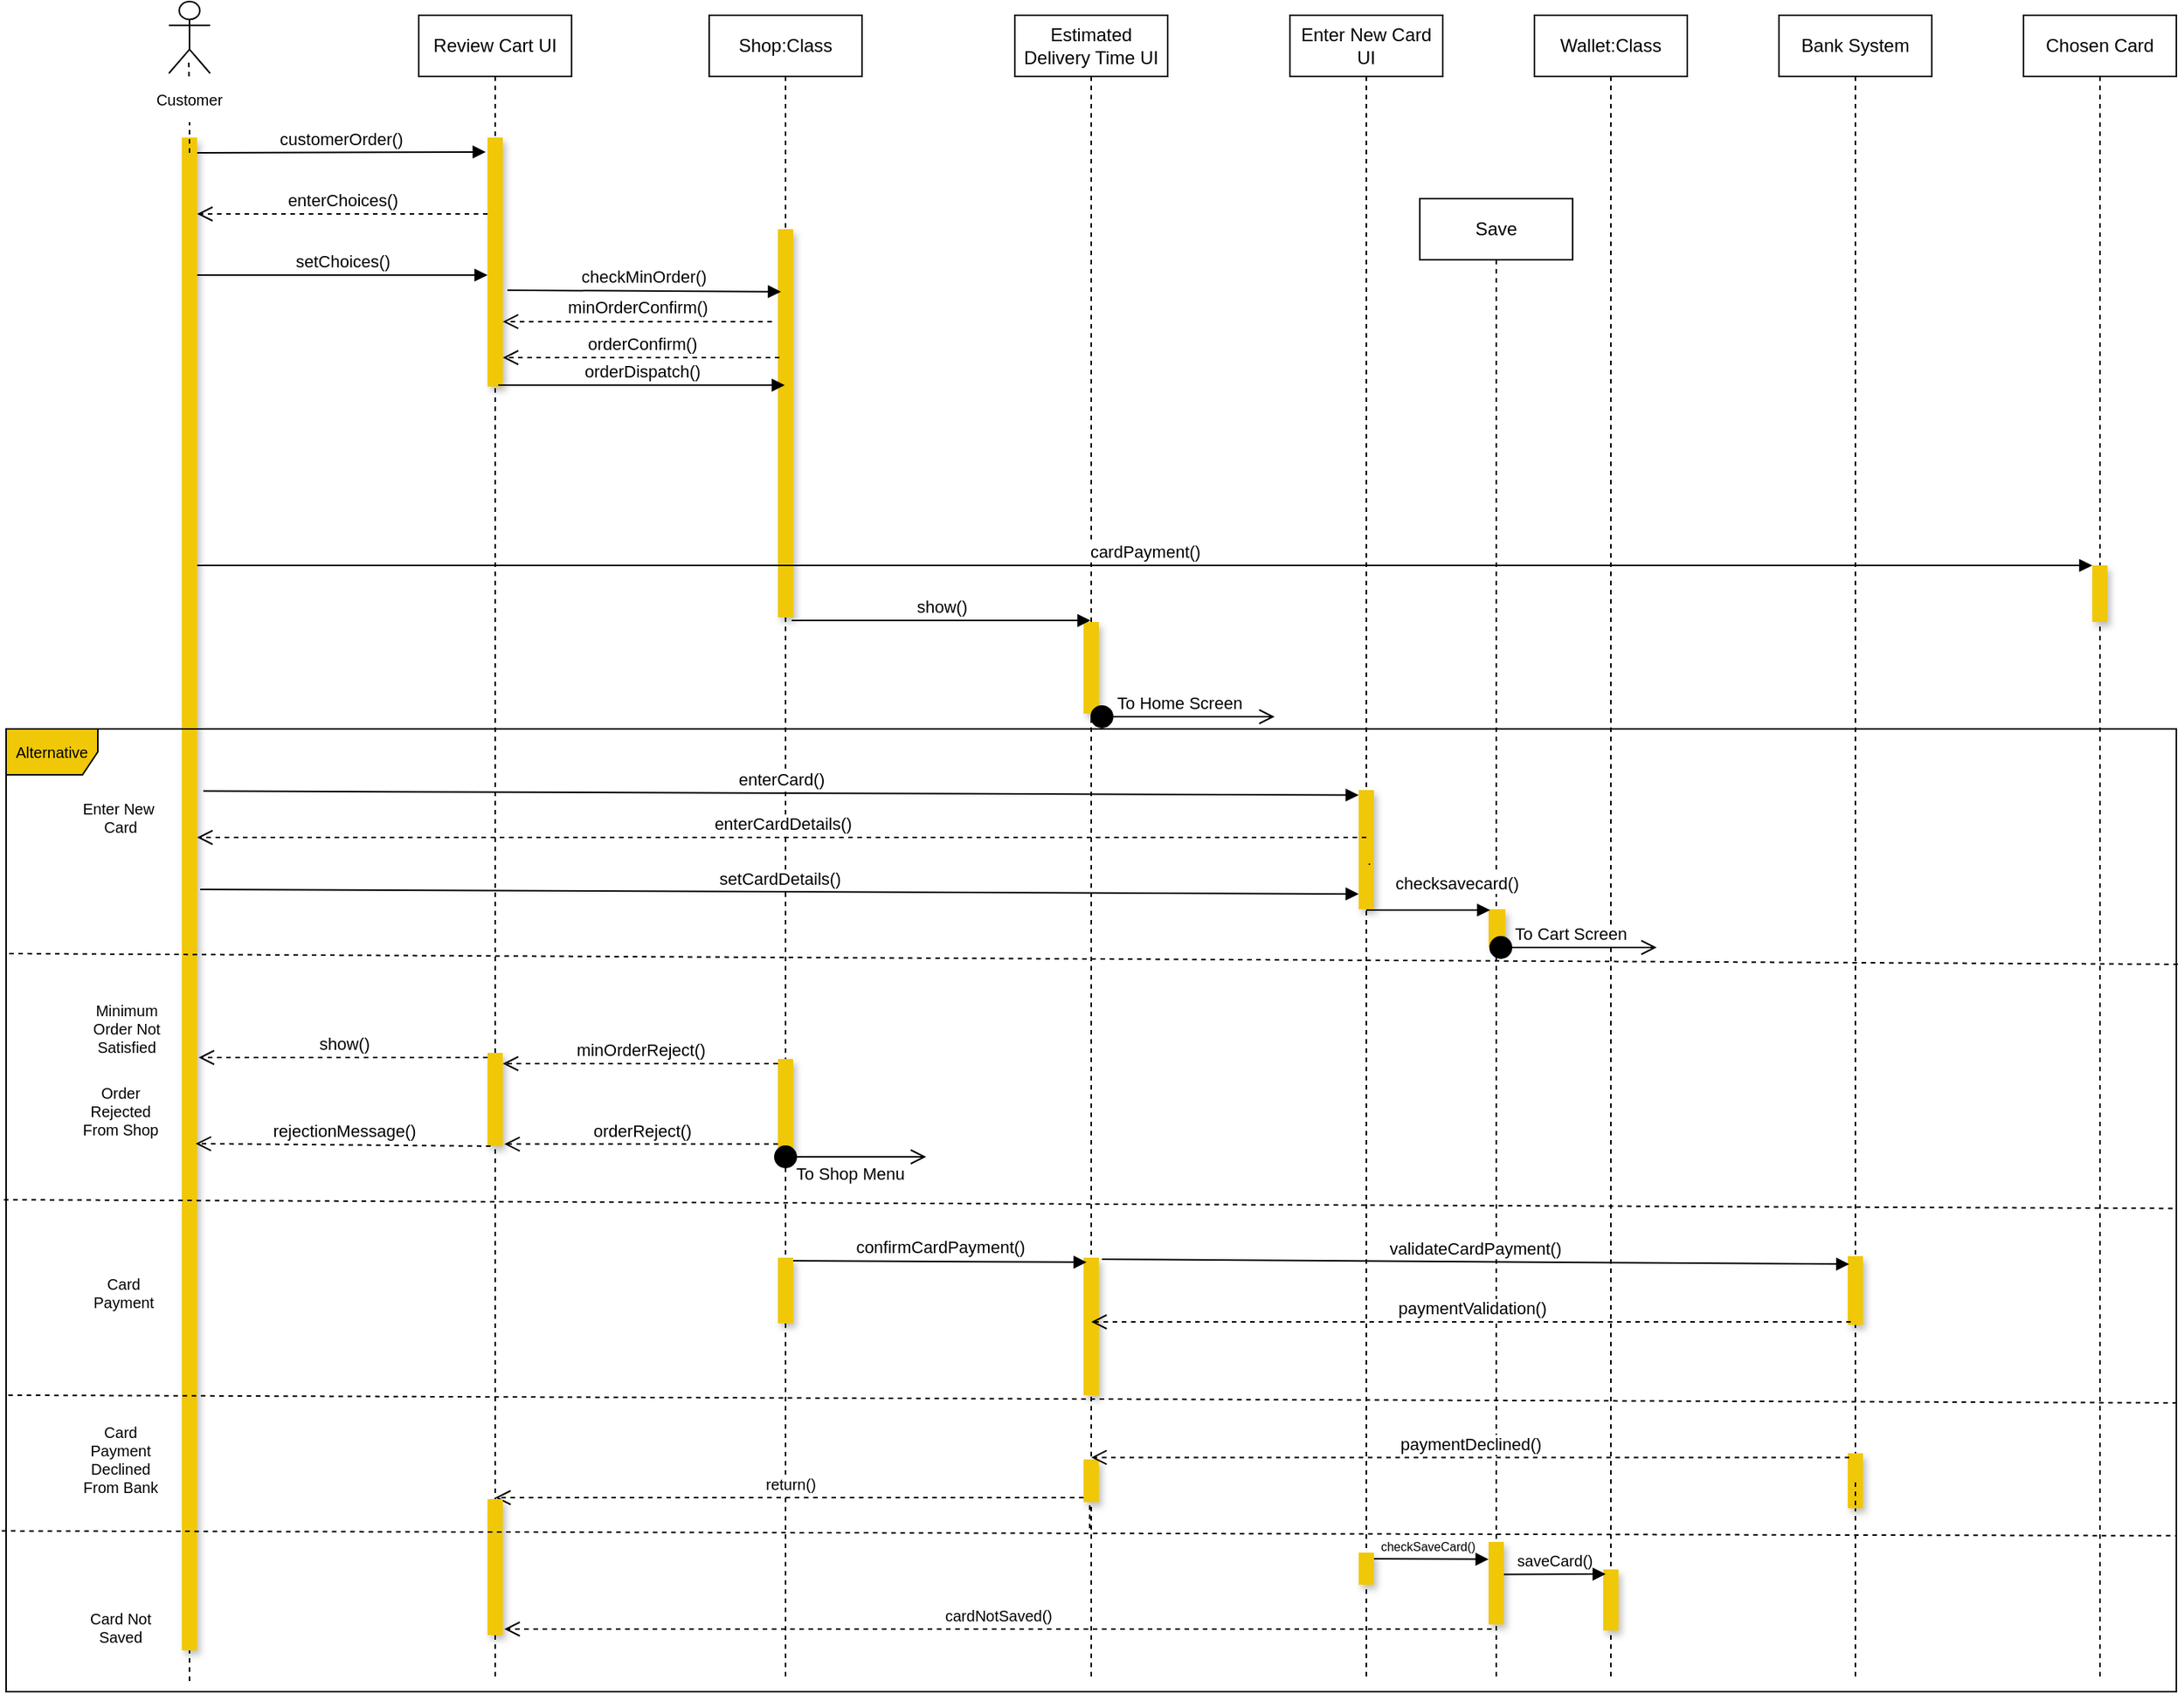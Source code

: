 <mxfile version="17.5.0" type="device"><diagram id="4jHLGuFrBuXHA8Als-5a" name="Page-1"><mxGraphModel dx="2466" dy="1180" grid="0" gridSize="10" guides="1" tooltips="1" connect="1" arrows="1" fold="1" page="0" pageScale="1" pageWidth="1654" pageHeight="1169" math="0" shadow="0"><root><mxCell id="0"/><mxCell id="1" parent="0"/><mxCell id="hD8w3K_8EeqBblj5OV9c-85" value="" style="endArrow=none;dashed=1;html=1;rounded=0;" parent="1" edge="1"><mxGeometry width="50" height="50" relative="1" as="geometry"><mxPoint x="105" y="1180" as="sourcePoint"/><mxPoint x="105" y="1080" as="targetPoint"/></mxGeometry></mxCell><mxCell id="p6PFiXOAZLnbc1Pq5gxq-2" value="Shop:Class" style="shape=umlLifeline;perimeter=lifelinePerimeter;whiteSpace=wrap;html=1;container=1;collapsible=0;recursiveResize=0;outlineConnect=0;fillColor=none;" parent="1" vertex="1"><mxGeometry x="445" y="90" width="100" height="1090" as="geometry"/></mxCell><mxCell id="hD8w3K_8EeqBblj5OV9c-52" value="" style="html=1;points=[];perimeter=orthogonalPerimeter;rounded=0;shadow=1;fillColor=#F0C808;strokeColor=none;" parent="p6PFiXOAZLnbc1Pq5gxq-2" vertex="1"><mxGeometry x="45" y="683" width="10" height="61" as="geometry"/></mxCell><mxCell id="hD8w3K_8EeqBblj5OV9c-63" value="To Shop Menu" style="html=1;verticalAlign=bottom;startArrow=circle;startFill=1;endArrow=open;startSize=6;endSize=8;rounded=0;" parent="p6PFiXOAZLnbc1Pq5gxq-2" edge="1"><mxGeometry y="-20" width="80" relative="1" as="geometry"><mxPoint x="42" y="747" as="sourcePoint"/><mxPoint x="142" y="747" as="targetPoint"/><mxPoint as="offset"/></mxGeometry></mxCell><mxCell id="hD8w3K_8EeqBblj5OV9c-65" value="" style="html=1;points=[];perimeter=orthogonalPerimeter;rounded=0;shadow=1;fillColor=#F0C808;strokeColor=none;" parent="p6PFiXOAZLnbc1Pq5gxq-2" vertex="1"><mxGeometry x="45" y="813" width="10" height="43" as="geometry"/></mxCell><mxCell id="p6PFiXOAZLnbc1Pq5gxq-5" value="Wallet:Class" style="shape=umlLifeline;perimeter=lifelinePerimeter;whiteSpace=wrap;html=1;container=1;collapsible=0;recursiveResize=0;outlineConnect=0;fillColor=none;" parent="1" vertex="1"><mxGeometry x="985" y="90" width="100" height="1090" as="geometry"/></mxCell><mxCell id="p6PFiXOAZLnbc1Pq5gxq-14" value="" style="html=1;points=[];perimeter=orthogonalPerimeter;rounded=0;shadow=1;fillColor=#F0C808;strokeColor=none;" parent="p6PFiXOAZLnbc1Pq5gxq-5" vertex="1"><mxGeometry x="45" y="1017" width="10" height="40" as="geometry"/></mxCell><mxCell id="p6PFiXOAZLnbc1Pq5gxq-8" value="Save" style="shape=umlLifeline;perimeter=lifelinePerimeter;whiteSpace=wrap;html=1;container=1;collapsible=0;recursiveResize=0;outlineConnect=0;fillColor=none;" parent="1" vertex="1"><mxGeometry x="910" y="210" width="100" height="970" as="geometry"/></mxCell><mxCell id="p6PFiXOAZLnbc1Pq5gxq-12" value="" style="html=1;points=[];perimeter=orthogonalPerimeter;rounded=0;shadow=1;fillColor=#F0C808;strokeColor=none;" parent="p6PFiXOAZLnbc1Pq5gxq-8" vertex="1"><mxGeometry x="45" y="879" width="10" height="54" as="geometry"/></mxCell><mxCell id="hD8w3K_8EeqBblj5OV9c-33" value="" style="html=1;points=[];perimeter=orthogonalPerimeter;rounded=0;shadow=1;fillColor=#F0C808;strokeColor=none;" parent="p6PFiXOAZLnbc1Pq5gxq-8" vertex="1"><mxGeometry x="45" y="465" width="11" height="25" as="geometry"/></mxCell><mxCell id="hD8w3K_8EeqBblj5OV9c-62" value="To Cart Screen&amp;nbsp;" style="html=1;verticalAlign=bottom;startArrow=circle;startFill=1;endArrow=open;startSize=6;endSize=8;rounded=0;" parent="p6PFiXOAZLnbc1Pq5gxq-8" edge="1"><mxGeometry width="80" relative="1" as="geometry"><mxPoint x="45" y="490" as="sourcePoint"/><mxPoint x="155" y="490" as="targetPoint"/></mxGeometry></mxCell><mxCell id="p6PFiXOAZLnbc1Pq5gxq-7" value="Chosen Card" style="shape=umlLifeline;perimeter=lifelinePerimeter;whiteSpace=wrap;html=1;container=1;collapsible=0;recursiveResize=0;outlineConnect=0;fillColor=none;" parent="1" vertex="1"><mxGeometry x="1305" y="90" width="100" height="1090" as="geometry"/></mxCell><mxCell id="Kb6nnGazSWNd0cCelyOv-3" value="" style="html=1;points=[];perimeter=orthogonalPerimeter;rounded=0;shadow=1;fillColor=#F0C808;strokeColor=none;" parent="p6PFiXOAZLnbc1Pq5gxq-7" vertex="1"><mxGeometry x="45" y="360" width="10" height="37" as="geometry"/></mxCell><mxCell id="p6PFiXOAZLnbc1Pq5gxq-6" value="Bank System" style="shape=umlLifeline;perimeter=lifelinePerimeter;whiteSpace=wrap;html=1;container=1;collapsible=0;recursiveResize=0;outlineConnect=0;fillColor=none;" parent="1" vertex="1"><mxGeometry x="1145" y="90" width="100" height="1090" as="geometry"/></mxCell><mxCell id="p6PFiXOAZLnbc1Pq5gxq-13" value="&lt;font style=&quot;font-size: 10px;&quot;&gt;saveCard()&lt;/font&gt;" style="html=1;verticalAlign=bottom;endArrow=block;rounded=0;fontSize=8;jumpSize=6;entryX=0.161;entryY=0.395;entryDx=0;entryDy=0;entryPerimeter=0;" parent="p6PFiXOAZLnbc1Pq5gxq-6" edge="1"><mxGeometry width="80" relative="1" as="geometry"><mxPoint x="-180" y="1020.25" as="sourcePoint"/><mxPoint x="-113.39" y="1020" as="targetPoint"/></mxGeometry></mxCell><mxCell id="hD8w3K_8EeqBblj5OV9c-80" value="" style="html=1;points=[];perimeter=orthogonalPerimeter;rounded=0;shadow=1;fillColor=#F0C808;strokeColor=none;" parent="p6PFiXOAZLnbc1Pq5gxq-6" vertex="1"><mxGeometry x="45" y="941" width="10" height="36" as="geometry"/></mxCell><mxCell id="hD8w3K_8EeqBblj5OV9c-70" value="" style="html=1;points=[];perimeter=orthogonalPerimeter;rounded=0;shadow=1;fillColor=#F0C808;strokeColor=none;" parent="p6PFiXOAZLnbc1Pq5gxq-6" vertex="1"><mxGeometry x="45" y="812" width="10" height="45" as="geometry"/></mxCell><mxCell id="p6PFiXOAZLnbc1Pq5gxq-4" value="Enter New Card UI" style="shape=umlLifeline;perimeter=lifelinePerimeter;whiteSpace=wrap;html=1;container=1;collapsible=0;recursiveResize=0;outlineConnect=0;fillColor=none;" parent="1" vertex="1"><mxGeometry x="825" y="90" width="100" height="1090" as="geometry"/></mxCell><mxCell id="p6PFiXOAZLnbc1Pq5gxq-11" value="&lt;font style=&quot;font-size: 8px;&quot;&gt;checkSaveCard()&lt;/font&gt;" style="html=1;verticalAlign=bottom;endArrow=block;rounded=0;exitX=1.072;exitY=0.952;exitDx=0;exitDy=0;exitPerimeter=0;entryX=0.5;entryY=0.063;entryDx=0;entryDy=0;entryPerimeter=0;jumpSize=6;" parent="p6PFiXOAZLnbc1Pq5gxq-4" edge="1"><mxGeometry width="80" relative="1" as="geometry"><mxPoint x="50.72" y="1010" as="sourcePoint"/><mxPoint x="130" y="1010.32" as="targetPoint"/></mxGeometry></mxCell><mxCell id="hD8w3K_8EeqBblj5OV9c-29" value="" style="html=1;points=[];perimeter=orthogonalPerimeter;rounded=0;shadow=1;fillColor=#F0C808;strokeColor=none;" parent="p6PFiXOAZLnbc1Pq5gxq-4" vertex="1"><mxGeometry x="45" y="507" width="10" height="78" as="geometry"/></mxCell><mxCell id="18UEEKe7OmILtH5rCRJ5-2" value="" style="html=1;points=[];perimeter=orthogonalPerimeter;rounded=0;shadow=1;fillColor=#F0C808;strokeColor=none;" vertex="1" parent="p6PFiXOAZLnbc1Pq5gxq-4"><mxGeometry x="45" y="1006" width="10" height="21" as="geometry"/></mxCell><mxCell id="p6PFiXOAZLnbc1Pq5gxq-3" value="Estimated Delivery Time UI" style="shape=umlLifeline;perimeter=lifelinePerimeter;whiteSpace=wrap;html=1;container=1;collapsible=0;recursiveResize=0;outlineConnect=0;fillColor=none;" parent="1" vertex="1"><mxGeometry x="645" y="90" width="100" height="1090" as="geometry"/></mxCell><mxCell id="p6PFiXOAZLnbc1Pq5gxq-17" value="return()" style="html=1;verticalAlign=bottom;endArrow=open;dashed=1;endSize=8;rounded=0;fontSize=10;jumpSize=6;" parent="p6PFiXOAZLnbc1Pq5gxq-3" target="p6PFiXOAZLnbc1Pq5gxq-1" edge="1"><mxGeometry relative="1" as="geometry"><mxPoint x="45" y="970" as="sourcePoint"/><mxPoint x="-35" y="970" as="targetPoint"/></mxGeometry></mxCell><mxCell id="hD8w3K_8EeqBblj5OV9c-24" value="" style="html=1;points=[];perimeter=orthogonalPerimeter;rounded=0;shadow=1;fillColor=#F0C808;strokeColor=none;" parent="p6PFiXOAZLnbc1Pq5gxq-3" vertex="1"><mxGeometry x="45" y="397" width="10" height="60" as="geometry"/></mxCell><mxCell id="hD8w3K_8EeqBblj5OV9c-75" value="" style="html=1;points=[];perimeter=orthogonalPerimeter;rounded=0;shadow=1;fillColor=#F0C808;strokeColor=none;" parent="p6PFiXOAZLnbc1Pq5gxq-3" vertex="1"><mxGeometry x="45" y="813" width="10" height="90" as="geometry"/></mxCell><mxCell id="p6PFiXOAZLnbc1Pq5gxq-1" value="Review Cart UI" style="shape=umlLifeline;perimeter=lifelinePerimeter;whiteSpace=wrap;html=1;container=1;collapsible=0;recursiveResize=0;outlineConnect=0;fillColor=none;" parent="1" vertex="1"><mxGeometry x="255" y="90" width="100" height="1090" as="geometry"/></mxCell><mxCell id="p6PFiXOAZLnbc1Pq5gxq-16" value="" style="html=1;points=[];perimeter=orthogonalPerimeter;rounded=0;shadow=1;fillColor=#F0C808;strokeColor=none;" parent="p6PFiXOAZLnbc1Pq5gxq-1" vertex="1"><mxGeometry x="45" y="971" width="10" height="89" as="geometry"/></mxCell><mxCell id="hD8w3K_8EeqBblj5OV9c-54" value="" style="html=1;points=[];perimeter=orthogonalPerimeter;rounded=0;shadow=1;fillColor=#F0C808;strokeColor=none;" parent="p6PFiXOAZLnbc1Pq5gxq-1" vertex="1"><mxGeometry x="45" y="679" width="10" height="61" as="geometry"/></mxCell><mxCell id="hD8w3K_8EeqBblj5OV9c-2" value="" style="shape=umlActor;verticalLabelPosition=bottom;verticalAlign=top;html=1;rounded=1;" parent="1" vertex="1"><mxGeometry x="91.5" y="81" width="27" height="47" as="geometry"/></mxCell><mxCell id="hD8w3K_8EeqBblj5OV9c-6" value="" style="endArrow=none;dashed=1;html=1;rounded=0;startArrow=none;" parent="1" source="p6PFiXOAZLnbc1Pq5gxq-29" edge="1"><mxGeometry width="50" height="50" relative="1" as="geometry"><mxPoint x="105" y="180" as="sourcePoint"/><mxPoint x="104.5" y="120" as="targetPoint"/></mxGeometry></mxCell><mxCell id="hD8w3K_8EeqBblj5OV9c-7" value="" style="html=1;points=[];perimeter=orthogonalPerimeter;rounded=0;fillColor=#F0C808;strokeColor=none;shadow=1;" parent="1" vertex="1"><mxGeometry x="100" y="170" width="10" height="990" as="geometry"/></mxCell><mxCell id="hD8w3K_8EeqBblj5OV9c-9" value="" style="html=1;points=[];perimeter=orthogonalPerimeter;rounded=0;shadow=1;fillColor=#F0C808;strokeColor=none;" parent="1" vertex="1"><mxGeometry x="300" y="170" width="10" height="163" as="geometry"/></mxCell><mxCell id="hD8w3K_8EeqBblj5OV9c-10" value="customerOrder()" style="html=1;verticalAlign=bottom;endArrow=block;rounded=0;entryX=-0.115;entryY=0.058;entryDx=0;entryDy=0;entryPerimeter=0;" parent="1" target="hD8w3K_8EeqBblj5OV9c-9" edge="1"><mxGeometry width="80" relative="1" as="geometry"><mxPoint x="110" y="180" as="sourcePoint"/><mxPoint x="190" y="180" as="targetPoint"/></mxGeometry></mxCell><mxCell id="hD8w3K_8EeqBblj5OV9c-11" value="enterChoices()" style="html=1;verticalAlign=bottom;endArrow=open;dashed=1;endSize=8;rounded=0;" parent="1" edge="1"><mxGeometry relative="1" as="geometry"><mxPoint x="300" y="220" as="sourcePoint"/><mxPoint x="110" y="220" as="targetPoint"/></mxGeometry></mxCell><mxCell id="hD8w3K_8EeqBblj5OV9c-13" value="setChoices()" style="html=1;verticalAlign=bottom;endArrow=block;rounded=0;" parent="1" edge="1"><mxGeometry width="80" relative="1" as="geometry"><mxPoint x="110" y="260" as="sourcePoint"/><mxPoint x="300" y="260" as="targetPoint"/></mxGeometry></mxCell><mxCell id="hD8w3K_8EeqBblj5OV9c-17" value="" style="html=1;points=[];perimeter=orthogonalPerimeter;rounded=0;shadow=1;fillColor=#F0C808;strokeColor=none;" parent="1" vertex="1"><mxGeometry x="490" y="230" width="10" height="254" as="geometry"/></mxCell><mxCell id="hD8w3K_8EeqBblj5OV9c-18" value="checkMinOrder()" style="html=1;verticalAlign=bottom;endArrow=block;rounded=0;entryX=0.2;entryY=0.161;entryDx=0;entryDy=0;entryPerimeter=0;exitX=1.3;exitY=0.613;exitDx=0;exitDy=0;exitPerimeter=0;" parent="1" edge="1" target="hD8w3K_8EeqBblj5OV9c-17" source="hD8w3K_8EeqBblj5OV9c-9"><mxGeometry width="80" relative="1" as="geometry"><mxPoint x="310" y="284.5" as="sourcePoint"/><mxPoint x="490" y="285" as="targetPoint"/></mxGeometry></mxCell><mxCell id="hD8w3K_8EeqBblj5OV9c-19" value="minOrderConfirm()" style="html=1;verticalAlign=bottom;endArrow=open;dashed=1;endSize=8;rounded=0;exitX=-0.389;exitY=0.238;exitDx=0;exitDy=0;exitPerimeter=0;" parent="1" source="hD8w3K_8EeqBblj5OV9c-17" target="hD8w3K_8EeqBblj5OV9c-9" edge="1"><mxGeometry relative="1" as="geometry"><mxPoint x="500" y="304.5" as="sourcePoint"/><mxPoint x="420" y="304.5" as="targetPoint"/></mxGeometry></mxCell><mxCell id="hD8w3K_8EeqBblj5OV9c-20" value="orderDispatch()" style="html=1;verticalAlign=bottom;endArrow=block;rounded=0;exitX=0.7;exitY=0.994;exitDx=0;exitDy=0;exitPerimeter=0;" parent="1" source="hD8w3K_8EeqBblj5OV9c-9" target="p6PFiXOAZLnbc1Pq5gxq-2" edge="1"><mxGeometry width="80" relative="1" as="geometry"><mxPoint x="320" y="345" as="sourcePoint"/><mxPoint x="489" y="328" as="targetPoint"/><Array as="points"/></mxGeometry></mxCell><mxCell id="hD8w3K_8EeqBblj5OV9c-21" value="orderConfirm()" style="html=1;verticalAlign=bottom;endArrow=open;dashed=1;endSize=8;rounded=0;" parent="1" target="hD8w3K_8EeqBblj5OV9c-9" edge="1"><mxGeometry relative="1" as="geometry"><mxPoint x="491" y="314" as="sourcePoint"/><mxPoint x="420" y="364.5" as="targetPoint"/></mxGeometry></mxCell><mxCell id="hD8w3K_8EeqBblj5OV9c-25" value="show()" style="html=1;verticalAlign=bottom;endArrow=block;rounded=0;exitX=0.9;exitY=1.008;exitDx=0;exitDy=0;exitPerimeter=0;" parent="1" source="hD8w3K_8EeqBblj5OV9c-17" edge="1" target="p6PFiXOAZLnbc1Pq5gxq-3"><mxGeometry width="80" relative="1" as="geometry"><mxPoint x="500" y="460" as="sourcePoint"/><mxPoint x="690" y="480" as="targetPoint"/><Array as="points"/></mxGeometry></mxCell><mxCell id="hD8w3K_8EeqBblj5OV9c-30" value="enterCard()" style="html=1;verticalAlign=bottom;endArrow=block;rounded=0;entryX=0;entryY=0.042;entryDx=0;entryDy=0;entryPerimeter=0;exitX=1.4;exitY=0.432;exitDx=0;exitDy=0;exitPerimeter=0;" parent="1" target="hD8w3K_8EeqBblj5OV9c-29" edge="1" source="hD8w3K_8EeqBblj5OV9c-7"><mxGeometry width="80" relative="1" as="geometry"><mxPoint x="108" y="587" as="sourcePoint"/><mxPoint x="875" y="570" as="targetPoint"/></mxGeometry></mxCell><mxCell id="hD8w3K_8EeqBblj5OV9c-41" value="" style="endArrow=none;dashed=1;html=1;rounded=0;startArrow=none;" parent="1" edge="1"><mxGeometry width="50" height="50" relative="1" as="geometry"><mxPoint x="877" y="645" as="sourcePoint"/><mxPoint x="877" y="646" as="targetPoint"/></mxGeometry></mxCell><mxCell id="hD8w3K_8EeqBblj5OV9c-42" value="enterCardDetails()" style="html=1;verticalAlign=bottom;endArrow=open;dashed=1;endSize=8;rounded=0;" parent="1" edge="1" target="hD8w3K_8EeqBblj5OV9c-7"><mxGeometry relative="1" as="geometry"><mxPoint x="875" y="628" as="sourcePoint"/><mxPoint x="109" y="610" as="targetPoint"/></mxGeometry></mxCell><mxCell id="hD8w3K_8EeqBblj5OV9c-45" value="setCardDetails()" style="html=1;verticalAlign=bottom;endArrow=block;rounded=0;entryX=0;entryY=0.872;entryDx=0;entryDy=0;entryPerimeter=0;exitX=1.2;exitY=0.497;exitDx=0;exitDy=0;exitPerimeter=0;" parent="1" target="hD8w3K_8EeqBblj5OV9c-29" edge="1" source="hD8w3K_8EeqBblj5OV9c-7"><mxGeometry width="80" relative="1" as="geometry"><mxPoint x="110" y="640" as="sourcePoint"/><mxPoint x="190" y="640" as="targetPoint"/></mxGeometry></mxCell><mxCell id="hD8w3K_8EeqBblj5OV9c-55" value="minOrderReject()" style="html=1;verticalAlign=bottom;endArrow=open;dashed=1;endSize=8;rounded=0;" parent="1" edge="1"><mxGeometry relative="1" as="geometry"><mxPoint x="490" y="776" as="sourcePoint"/><mxPoint x="310" y="776" as="targetPoint"/></mxGeometry></mxCell><mxCell id="hD8w3K_8EeqBblj5OV9c-56" value="show()" style="html=1;verticalAlign=bottom;endArrow=open;dashed=1;endSize=8;rounded=0;" parent="1" edge="1"><mxGeometry relative="1" as="geometry"><mxPoint x="300" y="772" as="sourcePoint"/><mxPoint x="111" y="772" as="targetPoint"/><Array as="points"><mxPoint x="210" y="772"/></Array></mxGeometry></mxCell><mxCell id="hD8w3K_8EeqBblj5OV9c-57" value="orderReject()" style="html=1;verticalAlign=bottom;endArrow=open;dashed=1;endSize=8;rounded=0;entryX=1.1;entryY=0.978;entryDx=0;entryDy=0;entryPerimeter=0;" parent="1" target="hD8w3K_8EeqBblj5OV9c-54" edge="1" source="hD8w3K_8EeqBblj5OV9c-52"><mxGeometry relative="1" as="geometry"><mxPoint x="490" y="740" as="sourcePoint"/><mxPoint x="410" y="740" as="targetPoint"/><Array as="points"/></mxGeometry></mxCell><mxCell id="hD8w3K_8EeqBblj5OV9c-58" value="rejectionMessage()" style="html=1;verticalAlign=bottom;endArrow=open;dashed=1;endSize=8;rounded=0;exitX=0.2;exitY=1;exitDx=0;exitDy=0;exitPerimeter=0;entryX=0.9;entryY=0.665;entryDx=0;entryDy=0;entryPerimeter=0;" parent="1" edge="1" target="hD8w3K_8EeqBblj5OV9c-7" source="hD8w3K_8EeqBblj5OV9c-54"><mxGeometry relative="1" as="geometry"><mxPoint x="300" y="760" as="sourcePoint"/><mxPoint x="114" y="766" as="targetPoint"/></mxGeometry></mxCell><mxCell id="hD8w3K_8EeqBblj5OV9c-59" value="confirmCardPayment()" style="html=1;verticalAlign=bottom;endArrow=block;rounded=0;exitX=1;exitY=0.047;exitDx=0;exitDy=0;exitPerimeter=0;entryX=0.2;entryY=0.033;entryDx=0;entryDy=0;entryPerimeter=0;" parent="1" source="hD8w3K_8EeqBblj5OV9c-65" edge="1" target="hD8w3K_8EeqBblj5OV9c-75"><mxGeometry width="80" relative="1" as="geometry"><mxPoint x="510" y="879.41" as="sourcePoint"/><mxPoint x="690" y="880" as="targetPoint"/></mxGeometry></mxCell><mxCell id="hD8w3K_8EeqBblj5OV9c-60" value="To Home Screen&amp;nbsp;" style="html=1;verticalAlign=bottom;startArrow=circle;startFill=1;endArrow=open;startSize=6;endSize=8;rounded=0;exitX=0.4;exitY=1.033;exitDx=0;exitDy=0;exitPerimeter=0;" parent="1" edge="1" source="hD8w3K_8EeqBblj5OV9c-24"><mxGeometry width="80" relative="1" as="geometry"><mxPoint x="700" y="500" as="sourcePoint"/><mxPoint x="815" y="549" as="targetPoint"/></mxGeometry></mxCell><mxCell id="hD8w3K_8EeqBblj5OV9c-72" value="validateCardPayment()" style="html=1;verticalAlign=bottom;endArrow=block;rounded=0;entryX=0.1;entryY=0.116;entryDx=0;entryDy=0;entryPerimeter=0;" parent="1" target="hD8w3K_8EeqBblj5OV9c-70" edge="1"><mxGeometry width="80" relative="1" as="geometry"><mxPoint x="702" y="904" as="sourcePoint"/><mxPoint x="780" y="899.41" as="targetPoint"/></mxGeometry></mxCell><mxCell id="hD8w3K_8EeqBblj5OV9c-73" value="paymentValidation()" style="html=1;verticalAlign=bottom;endArrow=open;dashed=1;endSize=8;rounded=0;exitX=0.2;exitY=0.956;exitDx=0;exitDy=0;exitPerimeter=0;" parent="1" edge="1" source="hD8w3K_8EeqBblj5OV9c-70"><mxGeometry relative="1" as="geometry"><mxPoint x="1190" y="930" as="sourcePoint"/><mxPoint x="695" y="945" as="targetPoint"/></mxGeometry></mxCell><mxCell id="hD8w3K_8EeqBblj5OV9c-79" value="" style="endArrow=none;dashed=1;html=1;rounded=0;" parent="1" target="hD8w3K_8EeqBblj5OV9c-78" edge="1"><mxGeometry width="50" height="50" relative="1" as="geometry"><mxPoint x="694" y="1080" as="sourcePoint"/><mxPoint x="694.41" y="960" as="targetPoint"/></mxGeometry></mxCell><mxCell id="hD8w3K_8EeqBblj5OV9c-78" value="" style="html=1;points=[];perimeter=orthogonalPerimeter;rounded=0;shadow=1;fillColor=#F0C808;strokeColor=none;" parent="1" vertex="1"><mxGeometry x="690" y="1035" width="10" height="28" as="geometry"/></mxCell><mxCell id="hD8w3K_8EeqBblj5OV9c-81" value="" style="endArrow=none;dashed=1;html=1;rounded=0;entryX=0.5;entryY=1;entryDx=0;entryDy=0;startArrow=none;" parent="1" target="hD8w3K_8EeqBblj5OV9c-80" edge="1"><mxGeometry width="50" height="50" relative="1" as="geometry"><mxPoint x="1195" y="1050" as="sourcePoint"/><mxPoint x="1195" y="940" as="targetPoint"/></mxGeometry></mxCell><mxCell id="hD8w3K_8EeqBblj5OV9c-82" value="paymentDeclined()" style="html=1;verticalAlign=bottom;endArrow=open;dashed=1;endSize=8;rounded=0;exitX=0.1;exitY=0.075;exitDx=0;exitDy=0;exitPerimeter=0;" parent="1" target="p6PFiXOAZLnbc1Pq5gxq-3" edge="1" source="hD8w3K_8EeqBblj5OV9c-80"><mxGeometry relative="1" as="geometry"><mxPoint x="1200" y="1029.41" as="sourcePoint"/><mxPoint x="1120" y="1029.41" as="targetPoint"/></mxGeometry></mxCell><mxCell id="Kb6nnGazSWNd0cCelyOv-6" value="cardPayment()" style="html=1;verticalAlign=bottom;endArrow=block;rounded=0;" parent="1" target="Kb6nnGazSWNd0cCelyOv-3" edge="1"><mxGeometry width="80" relative="1" as="geometry"><mxPoint x="110" y="450" as="sourcePoint"/><mxPoint x="1340" y="450" as="targetPoint"/></mxGeometry></mxCell><mxCell id="p6PFiXOAZLnbc1Pq5gxq-18" value="cardNotSaved()" style="html=1;verticalAlign=bottom;endArrow=open;dashed=1;endSize=8;rounded=0;fontSize=10;jumpSize=6;exitX=0.2;exitY=1.056;exitDx=0;exitDy=0;exitPerimeter=0;" parent="1" source="p6PFiXOAZLnbc1Pq5gxq-12" edge="1"><mxGeometry relative="1" as="geometry"><mxPoint x="950" y="1140" as="sourcePoint"/><mxPoint x="311" y="1146" as="targetPoint"/></mxGeometry></mxCell><mxCell id="p6PFiXOAZLnbc1Pq5gxq-19" value="Alternative" style="shape=umlFrame;whiteSpace=wrap;html=1;fontSize=10;fillColor=#F0C808;" parent="1" vertex="1"><mxGeometry x="-15" y="557" width="1420" height="630" as="geometry"/></mxCell><mxCell id="p6PFiXOAZLnbc1Pq5gxq-23" value="Enter New&amp;nbsp;&lt;br&gt;Card" style="text;html=1;strokeColor=none;fillColor=none;align=center;verticalAlign=middle;whiteSpace=wrap;rounded=0;fontSize=10;" parent="1" vertex="1"><mxGeometry x="30" y="600" width="60" height="30" as="geometry"/></mxCell><mxCell id="p6PFiXOAZLnbc1Pq5gxq-24" value="Card Not&lt;br&gt;Saved" style="text;html=1;strokeColor=none;fillColor=none;align=center;verticalAlign=middle;whiteSpace=wrap;rounded=0;fontSize=10;" parent="1" vertex="1"><mxGeometry x="30" y="1130" width="60" height="30" as="geometry"/></mxCell><mxCell id="p6PFiXOAZLnbc1Pq5gxq-25" value="Minimum Order Not Satisfied" style="text;html=1;strokeColor=none;fillColor=none;align=center;verticalAlign=middle;whiteSpace=wrap;rounded=0;fontSize=10;" parent="1" vertex="1"><mxGeometry x="34" y="738" width="60" height="30" as="geometry"/></mxCell><mxCell id="p6PFiXOAZLnbc1Pq5gxq-26" value="Order Rejected From Shop" style="text;html=1;strokeColor=none;fillColor=none;align=center;verticalAlign=middle;whiteSpace=wrap;rounded=0;fontSize=10;" parent="1" vertex="1"><mxGeometry x="30" y="792" width="60" height="30" as="geometry"/></mxCell><mxCell id="p6PFiXOAZLnbc1Pq5gxq-27" value="Card Payment" style="text;html=1;strokeColor=none;fillColor=none;align=center;verticalAlign=middle;whiteSpace=wrap;rounded=0;fontSize=10;" parent="1" vertex="1"><mxGeometry x="31.5" y="911" width="60" height="30" as="geometry"/></mxCell><mxCell id="p6PFiXOAZLnbc1Pq5gxq-28" value="Card Payment Declined From Bank" style="text;html=1;strokeColor=none;fillColor=none;align=center;verticalAlign=middle;whiteSpace=wrap;rounded=0;fontSize=10;" parent="1" vertex="1"><mxGeometry x="30" y="1020" width="60" height="30" as="geometry"/></mxCell><mxCell id="p6PFiXOAZLnbc1Pq5gxq-30" value="" style="endArrow=none;dashed=1;html=1;rounded=0;" parent="1" target="p6PFiXOAZLnbc1Pq5gxq-29" edge="1"><mxGeometry width="50" height="50" relative="1" as="geometry"><mxPoint x="105" y="180" as="sourcePoint"/><mxPoint x="104.5" y="120" as="targetPoint"/></mxGeometry></mxCell><mxCell id="p6PFiXOAZLnbc1Pq5gxq-29" value="Customer" style="text;html=1;strokeColor=none;fillColor=none;align=center;verticalAlign=middle;whiteSpace=wrap;rounded=0;fontSize=10;" parent="1" vertex="1"><mxGeometry x="75" y="130" width="60" height="30" as="geometry"/></mxCell><mxCell id="18UEEKe7OmILtH5rCRJ5-3" value="checksavecard()" style="html=1;verticalAlign=bottom;endArrow=block;rounded=0;entryX=0.091;entryY=0.02;entryDx=0;entryDy=0;entryPerimeter=0;" edge="1" parent="1" source="p6PFiXOAZLnbc1Pq5gxq-4" target="hD8w3K_8EeqBblj5OV9c-33"><mxGeometry x="0.46" y="9" width="80" relative="1" as="geometry"><mxPoint x="509" y="496.032" as="sourcePoint"/><mxPoint x="704.5" y="496.032" as="targetPoint"/><Array as="points"/><mxPoint as="offset"/></mxGeometry></mxCell><mxCell id="18UEEKe7OmILtH5rCRJ5-5" value="" style="endArrow=none;dashed=1;html=1;rounded=0;" edge="1" parent="1"><mxGeometry width="50" height="50" relative="1" as="geometry"><mxPoint x="-13" y="704" as="sourcePoint"/><mxPoint x="1407" y="711" as="targetPoint"/></mxGeometry></mxCell><mxCell id="18UEEKe7OmILtH5rCRJ5-6" value="" style="endArrow=none;dashed=1;html=1;rounded=0;exitX=-0.001;exitY=0.489;exitDx=0;exitDy=0;exitPerimeter=0;entryX=1;entryY=0.498;entryDx=0;entryDy=0;entryPerimeter=0;" edge="1" parent="1" source="p6PFiXOAZLnbc1Pq5gxq-19" target="p6PFiXOAZLnbc1Pq5gxq-19"><mxGeometry width="50" height="50" relative="1" as="geometry"><mxPoint x="-3" y="714" as="sourcePoint"/><mxPoint x="1417" y="721" as="targetPoint"/></mxGeometry></mxCell><mxCell id="18UEEKe7OmILtH5rCRJ5-7" value="" style="endArrow=none;dashed=1;html=1;rounded=0;exitX=0.001;exitY=0.692;exitDx=0;exitDy=0;exitPerimeter=0;entryX=1.001;entryY=0.7;entryDx=0;entryDy=0;entryPerimeter=0;" edge="1" parent="1" source="p6PFiXOAZLnbc1Pq5gxq-19" target="p6PFiXOAZLnbc1Pq5gxq-19"><mxGeometry width="50" height="50" relative="1" as="geometry"><mxPoint x="-3" y="714" as="sourcePoint"/><mxPoint x="1417" y="721" as="targetPoint"/></mxGeometry></mxCell><mxCell id="18UEEKe7OmILtH5rCRJ5-8" value="" style="endArrow=none;dashed=1;html=1;rounded=0;exitX=-0.002;exitY=0.833;exitDx=0;exitDy=0;exitPerimeter=0;entryX=1;entryY=0.838;entryDx=0;entryDy=0;entryPerimeter=0;" edge="1" parent="1" source="p6PFiXOAZLnbc1Pq5gxq-19" target="p6PFiXOAZLnbc1Pq5gxq-19"><mxGeometry width="50" height="50" relative="1" as="geometry"><mxPoint x="-3.58" y="1002.96" as="sourcePoint"/><mxPoint x="1416.42" y="1008" as="targetPoint"/></mxGeometry></mxCell></root></mxGraphModel></diagram></mxfile>